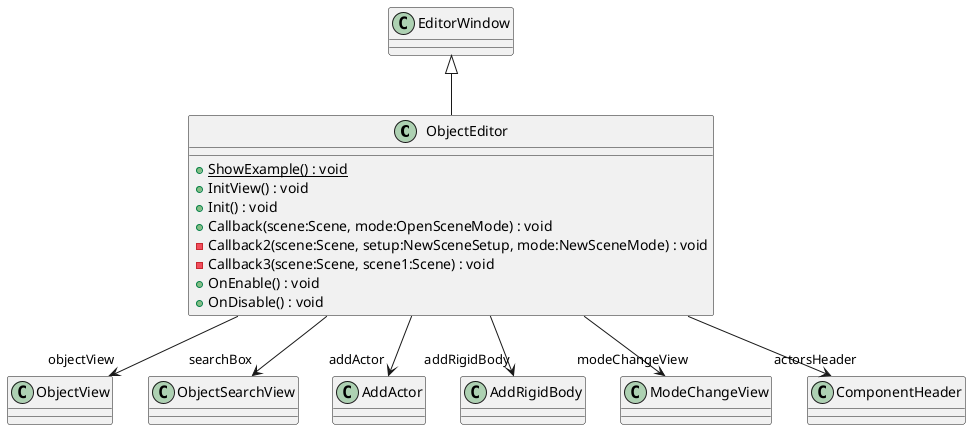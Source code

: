 @startuml
class ObjectEditor {
    + {static} ShowExample() : void
    + InitView() : void
    + Init() : void
    + Callback(scene:Scene, mode:OpenSceneMode) : void
    - Callback2(scene:Scene, setup:NewSceneSetup, mode:NewSceneMode) : void
    - Callback3(scene:Scene, scene1:Scene) : void
    + OnEnable() : void
    + OnDisable() : void
}
EditorWindow <|-- ObjectEditor
ObjectEditor --> "objectView" ObjectView
ObjectEditor --> "searchBox" ObjectSearchView
ObjectEditor --> "addActor" AddActor
ObjectEditor --> "addRigidBody" AddRigidBody
ObjectEditor --> "modeChangeView" ModeChangeView
ObjectEditor --> "actorsHeader" ComponentHeader
@enduml
